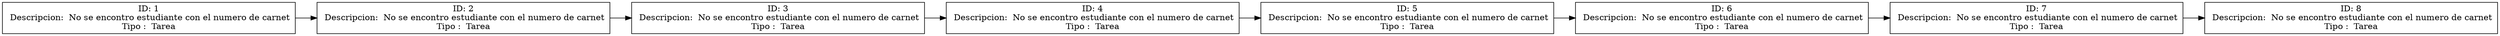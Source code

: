 digraph D { 
	 rankdir =LR 
	 graph [dpi=300]; 
	 nodo_0[shape=box, label= "ID: 1\n Descripcion:  No se encontro estudiante con el numero de carnet\n Tipo :  Tarea "];
	 nodo_1[shape=box, label= "ID: 2\n Descripcion:  No se encontro estudiante con el numero de carnet\n Tipo :  Tarea "];
	 nodo_2[shape=box, label= "ID: 3\n Descripcion:  No se encontro estudiante con el numero de carnet\n Tipo :  Tarea "];
	 nodo_3[shape=box, label= "ID: 4\n Descripcion:  No se encontro estudiante con el numero de carnet\n Tipo :  Tarea "];
	 nodo_4[shape=box, label= "ID: 5\n Descripcion:  No se encontro estudiante con el numero de carnet\n Tipo :  Tarea "];
	 nodo_5[shape=box, label= "ID: 6\n Descripcion:  No se encontro estudiante con el numero de carnet\n Tipo :  Tarea "];
	 nodo_6[shape=box, label= "ID: 7\n Descripcion:  No se encontro estudiante con el numero de carnet\n Tipo :  Tarea "];
	 nodo_7[shape=box, label= "ID: 8\n Descripcion:  No se encontro estudiante con el numero de carnet\n Tipo :  Tarea "];

	 nodo_0-> nodo_1
	 nodo_1-> nodo_2
	 nodo_2-> nodo_3
	 nodo_3-> nodo_4
	 nodo_4-> nodo_5
	 nodo_5-> nodo_6
	 nodo_6-> nodo_7
}
